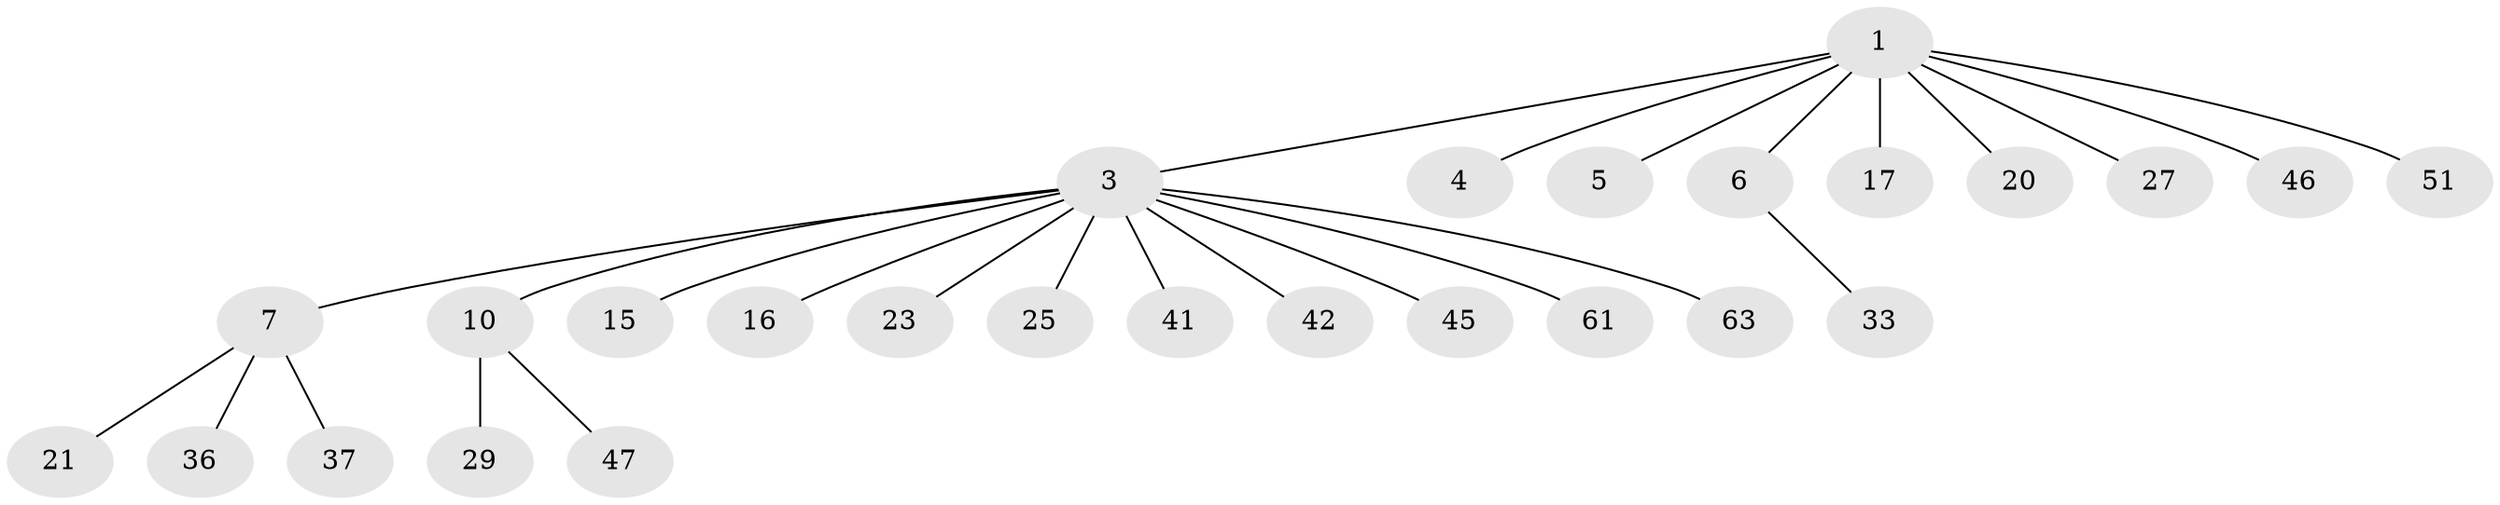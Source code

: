 // original degree distribution, {5: 0.057971014492753624, 9: 0.014492753623188406, 1: 0.6811594202898551, 4: 0.028985507246376812, 3: 0.07246376811594203, 7: 0.028985507246376812, 11: 0.014492753623188406, 2: 0.10144927536231885}
// Generated by graph-tools (version 1.1) at 2025/18/03/04/25 18:18:17]
// undirected, 27 vertices, 26 edges
graph export_dot {
graph [start="1"]
  node [color=gray90,style=filled];
  1 [super="+2+12+24+13"];
  3 [super="+8+60"];
  4;
  5 [super="+19+9"];
  6 [super="+22"];
  7 [super="+30+11+31+68"];
  10 [super="+44+56+54+28"];
  15;
  16;
  17;
  20 [super="+35"];
  21 [super="+49+65"];
  23;
  25;
  27;
  29 [super="+55+53+59+39"];
  33;
  36;
  37;
  41;
  42;
  45;
  46;
  47;
  51;
  61;
  63;
  1 -- 46;
  1 -- 3;
  1 -- 4;
  1 -- 5;
  1 -- 6;
  1 -- 17;
  1 -- 51;
  1 -- 20;
  1 -- 27;
  3 -- 7;
  3 -- 23;
  3 -- 41;
  3 -- 10;
  3 -- 42;
  3 -- 45;
  3 -- 15;
  3 -- 16;
  3 -- 25;
  3 -- 61;
  3 -- 63;
  6 -- 33;
  7 -- 21;
  7 -- 36;
  7 -- 37;
  10 -- 29;
  10 -- 47;
}

